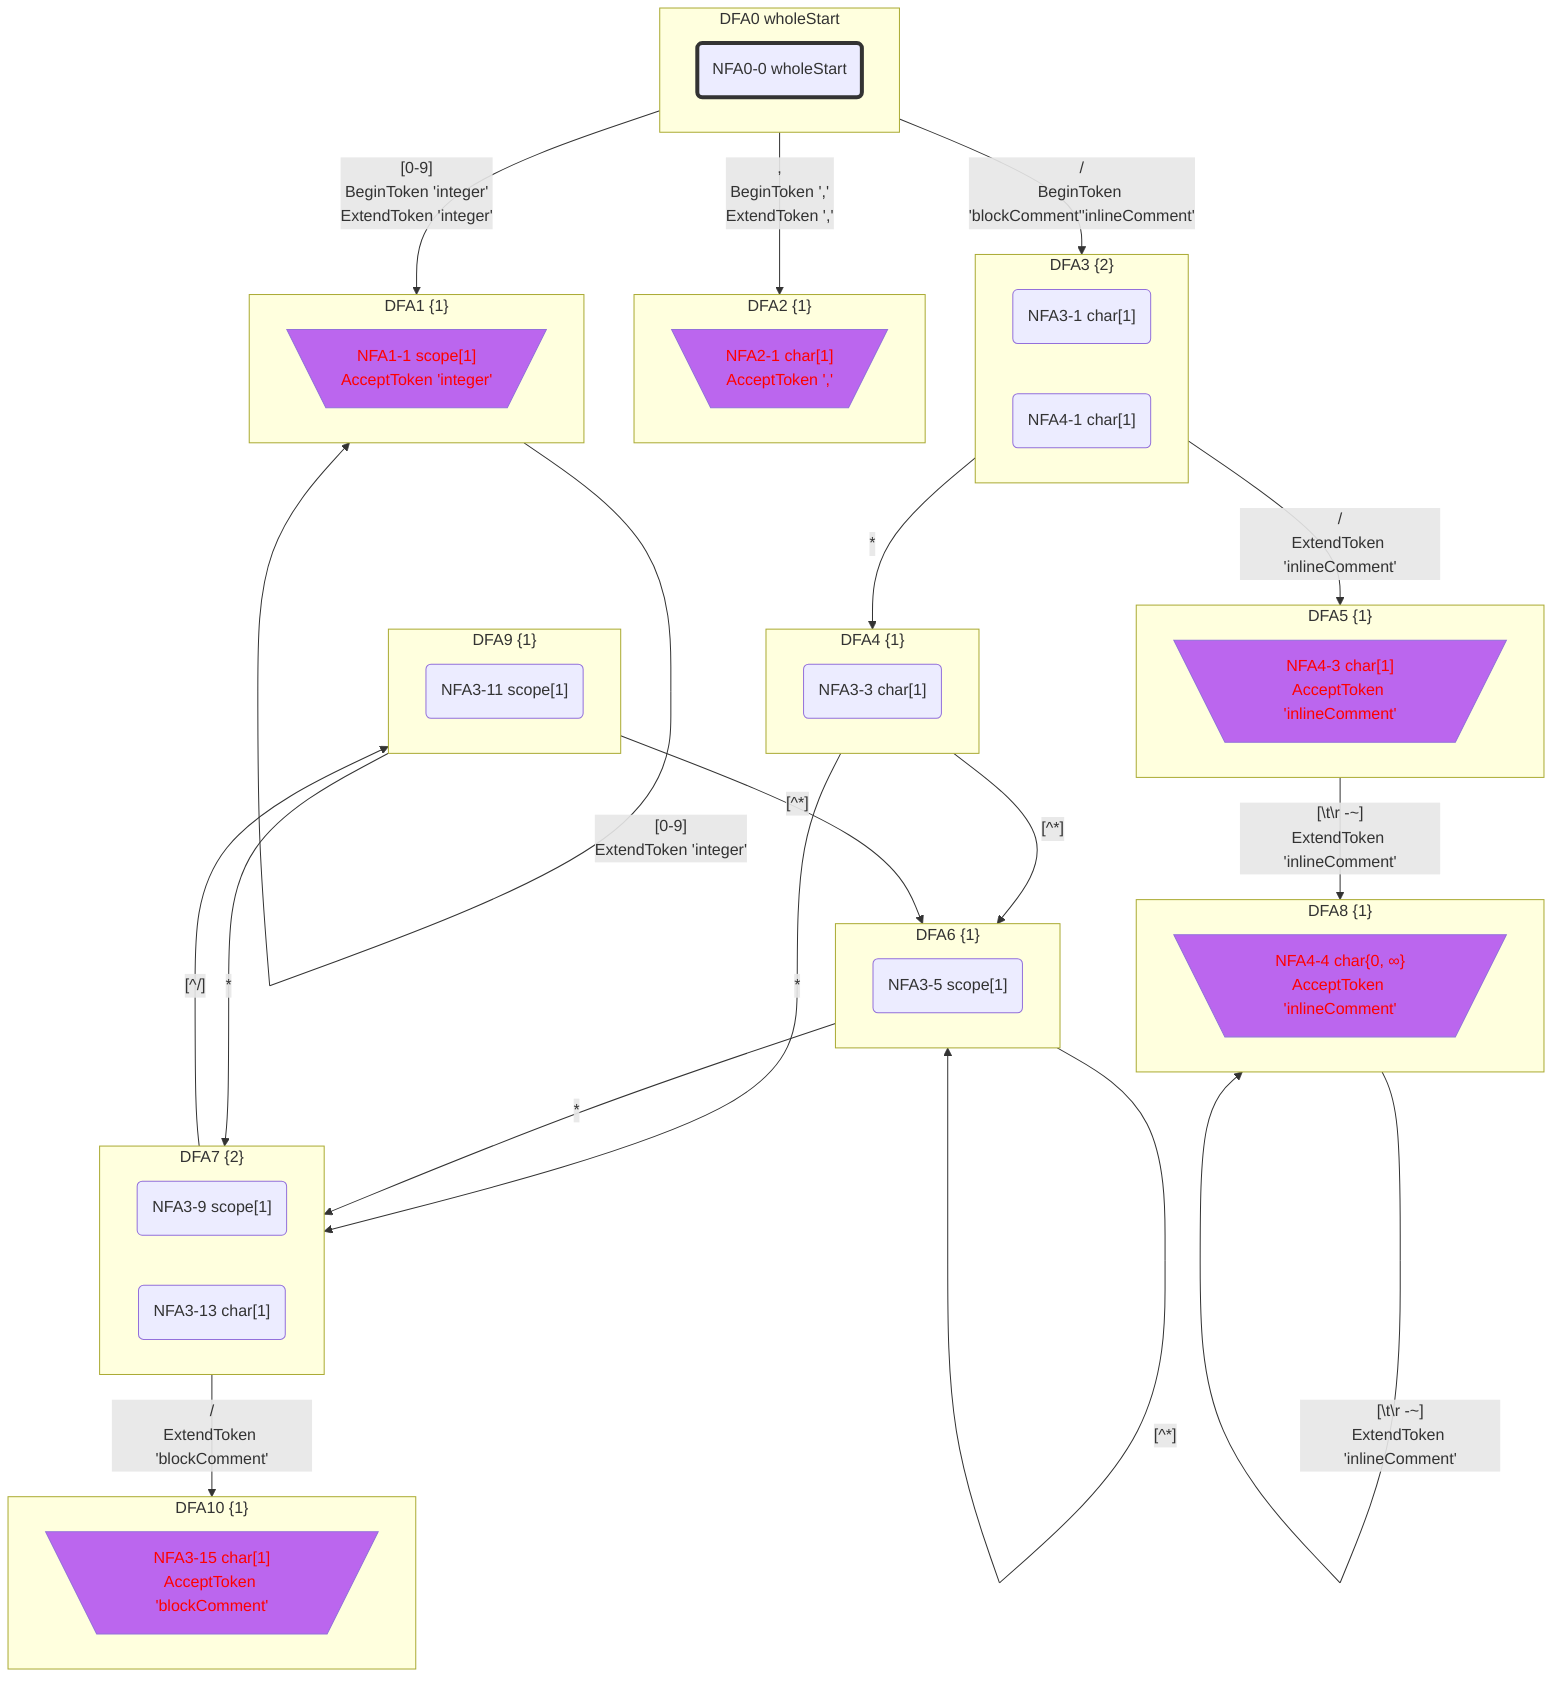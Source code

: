 flowchart
classDef c0001 color:#FF0000;
classDef c0010 stroke-dasharray: 10 10;
classDef c0011 stroke-dasharray: 10 10,color:#FF0000;
classDef c0100 fill:#BB66EE;
classDef c0101 fill:#BB66EE,color:#FF0000;
classDef c0110 fill:#BB66EE,stroke-dasharray: 10 10;
classDef c0111 fill:#BB66EE,stroke-dasharray: 10 10,color:#FF0000;
classDef c1000 stroke:#333,stroke-width:4px;
classDef c1001 stroke:#333,stroke-width:4px,color:#FF0000;
classDef c1010 stroke:#333,stroke-width:4px,stroke-dasharray: 10 10;
classDef c1011 stroke:#333,stroke-width:4px,stroke-dasharray: 10 10,color:#FF0000;
classDef c1100 stroke:#333,stroke-width:4px,fill:#BB66EE;
classDef c1101 stroke:#333,stroke-width:4px,fill:#BB66EE,color:#FF0000;
classDef c1110 stroke:#333,stroke-width:4px,fill:#BB66EE,stroke-dasharray: 10 10;
classDef c1111 stroke:#333,stroke-width:4px,fill:#BB66EE,stroke-dasharray: 10 10,color:#FF0000;
subgraph DFA0_2038251495["DFA0 wholeStart"]
NFA0_0_53808606_0("NFA0-0 wholeStart")
class NFA0_0_53808606_0 c1000;
end
class DFA0_2038251495 c1000;
subgraph DFA1_1487296350["DFA1 {1}"]
NFA1_1_35804895_1[\"NFA1-1 scope[1]
AcceptToken 'integer'"/]
class NFA1_1_35804895_1 c0101;
end
class DFA1_1487296350 c0101;
subgraph DFA2_-1392431268["DFA2 {1}"]
NFA2_1_14515408_2[\"NFA2-1 char[1]
AcceptToken ','"/]
class NFA2_1_14515408_2 c0101;
end
class DFA2_-1392431268 c0101;
subgraph DFA3_1205905158["DFA3 {2}"]
NFA3_1_63529816_3("NFA3-1 char[1]")
NFA4_1_34897438_4("NFA4-1 char[1]")
end
subgraph DFA4_1973535163["DFA4 {1}"]
NFA3_3_8120240_5("NFA3-3 char[1]")
end
subgraph DFA5_-1142252594["DFA5 {1}"]
NFA4_3_45641491_6[\"NFA4-3 char[1]
AcceptToken 'inlineComment'"/]
class NFA4_3_45641491_6 c0101;
end
class DFA5_-1142252594 c0101;
subgraph DFA6_-1142954445["DFA6 {1}"]
NFA3_5_53759727_7("NFA3-5 scope[1]")
end
subgraph DFA7_-1142139582["DFA7 {2}"]
NFA3_9_5973303_8("NFA3-9 scope[1]")
NFA3_13_14075498_9("NFA3-13 char[1]")
end
subgraph DFA8_385616071["DFA8 {1}"]
NFA4_4_59570626_10[\"NFA4-4 char{0, ∞}
AcceptToken 'inlineComment'"/]
class NFA4_4_59570626_10 c0101;
end
class DFA8_385616071 c0101;
subgraph DFA9_-521944197["DFA9 {1}"]
NFA3_11_60491410_11("NFA3-11 scope[1]")
end
subgraph DFA10_75909841["DFA10 {1}"]
NFA3_15_66373591_12[\"NFA3-15 char[1]
AcceptToken 'blockComment'"/]
class NFA3_15_66373591_12 c0101;
end
class DFA10_75909841 c0101;
DFA0_2038251495 -->|"[0-9]
BeginToken 'integer'
ExtendToken 'integer'"|DFA1_1487296350
DFA0_2038251495 -->|",
BeginToken ','
ExtendToken ','"|DFA2_-1392431268
DFA0_2038251495 -->|"/
BeginToken 'blockComment''inlineComment'"|DFA3_1205905158
DFA1_1487296350 -->|"[0-9]
ExtendToken 'integer'"|DFA1_1487296350
DFA3_1205905158 -->|"*"|DFA4_1973535163
DFA3_1205905158 -->|"/
ExtendToken 'inlineComment'"|DFA5_-1142252594
DFA4_1973535163 -->|"[^*]"|DFA6_-1142954445
DFA4_1973535163 -->|"*"|DFA7_-1142139582
DFA5_-1142252594 -->|"[#92;t#92;r#32;-~]
ExtendToken 'inlineComment'"|DFA8_385616071
DFA6_-1142954445 -->|"[^*]"|DFA6_-1142954445
DFA6_-1142954445 -->|"*"|DFA7_-1142139582
DFA7_-1142139582 -->|"[^/]"|DFA9_-521944197
DFA7_-1142139582 -->|"/
ExtendToken 'blockComment'"|DFA10_75909841
DFA8_385616071 -->|"[#92;t#92;r#32;-~]
ExtendToken 'inlineComment'"|DFA8_385616071
DFA9_-521944197 -->|"[^*]"|DFA6_-1142954445
DFA9_-521944197 -->|"*"|DFA7_-1142139582